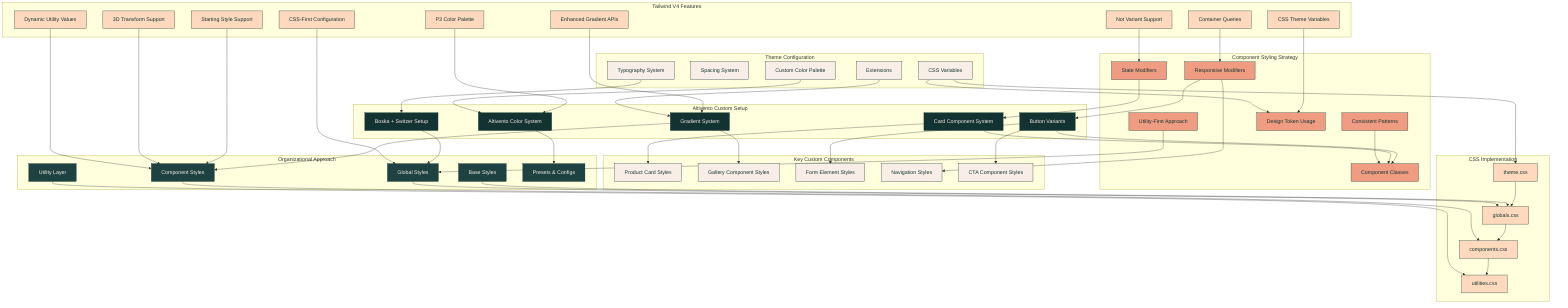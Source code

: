 flowchart TD
    subgraph "Theme Configuration"
        ThemeColors[Custom Color Palette]
        ThemeSpacing[Spacing System]
        ThemeFonts[Typography System]
        ThemeExtensions[Extensions]
        DesignTokens[CSS Variables]
    end
    
    subgraph "Tailwind V4 Features"
        CSSFirst[CSS-First Configuration]
        NativeVariables[CSS Theme Variables]
        DynamicUtilities[Dynamic Utility Values]
        P3Colors[P3 Color Palette]
        ContainerQueries[Container Queries]
        Transform3D[3D Transform Support]
        GradientAPI[Enhanced Gradient APIs]
        StartingStyle[Starting Style Support]
        NotVariant[Not Variant Support]
    end
    
    subgraph "Component Styling Strategy"
        UtilityFirst[Utility-First Approach]
        ConsistentPatterns[Consistent Patterns]
        ComponentClasses[Component Classes]
        ResponsiveModifiers[Responsive Modifiers]
        StateModifiers[State Modifiers]
        TokenUsage[Design Token Usage]
    end
    
    subgraph "Organizational Approach"
        GlobalStyles[Global Styles]
        BaseStyles[Base Styles]
        ComponentStyles[Component Styles]
        UtilityLayer[Utility Layer]
        PresetConfigs[Presets & Configs]
    end
    
    subgraph "Altivento Custom Setup"
        CustomColors[Altivento Color System]
        FontImplementation[Boska + Switzer Setup]
        GradientSystem[Gradient System]
        CardSystem[Card Component System]
        ButtonSystem[Button Variants]
    end
    
    %% Configuration Relationships
    ThemeColors --> CustomColors
    ThemeFonts --> FontImplementation
    DesignTokens --> TokenUsage
    ThemeExtensions --> GradientSystem
    
    %% V4 Feature Usage
    CSSFirst --> GlobalStyles
    NativeVariables --> TokenUsage
    DynamicUtilities --> ComponentStyles
    P3Colors --> CustomColors
    ContainerQueries --> ResponsiveModifiers
    Transform3D --> ComponentStyles
    GradientAPI --> GradientSystem
    StartingStyle --> ComponentStyles
    NotVariant --> StateModifiers
    
    %% Styling Strategy Implementation
    UtilityFirst --> GlobalStyles
    ConsistentPatterns --> ComponentClasses
    ResponsiveModifiers --> ButtonSystem
    StateModifiers --> CardSystem
    
    %% Custom Implementation Details
    CustomColors --> PresetConfigs
    FontImplementation --> GlobalStyles
    GradientSystem --> ComponentStyles
    CardSystem --> ComponentClasses
    ButtonSystem --> ComponentClasses
    
    %% Key Custom Implementations
    subgraph "Key Custom Components"
        ProductCardStyles[Product Card Styles]
        GalleryStyles[Gallery Component Styles]
        FormStyles[Form Element Styles]
        NavigationStyles[Navigation Styles]
        CallToActionStyles[CTA Component Styles]
    end
    
    CardSystem --> ProductCardStyles
    GradientSystem --> GalleryStyles
    ButtonSystem --> FormStyles
    ButtonSystem --> CallToActionStyles
    ResponsiveModifiers --> NavigationStyles
    
    %% CSS Import Structure
    subgraph "CSS Implementation"
        MainCSS["globals.css"]
        ComponentCSS["components.css"]
        UtilitiesCSS["utilities.css"]
        ThemeCSS["theme.css"]
    end
    
    GlobalStyles --> MainCSS
    BaseStyles --> MainCSS
    ComponentStyles --> ComponentCSS
    UtilityLayer --> UtilitiesCSS
    DesignTokens --> ThemeCSS
    
    MainCSS --> ComponentCSS
    ThemeCSS --> MainCSS
    ComponentCSS --> UtilitiesCSS
    
    %% Styling
    classDef themeConfig fill:#F9EEE7,stroke:#123332,color:#123332;
    classDef v4Features fill:#FFD9BE,stroke:#123332,color:#123332;
    classDef stylingStrategy fill:#EF9C82,stroke:#123332,color:#123332;
    classDef orgApproach fill:#1D4241,stroke:#123332,color:#F9EEE7;
    classDef customSetup fill:#123332,stroke:#123332,color:#F9EEE7;
    classDef keyComponents fill:#F9EEE7,stroke:#123332,color:#123332;
    classDef cssImpl fill:#FFD9BE,stroke:#123332,color:#123332;
    
    class ThemeColors,ThemeSpacing,ThemeFonts,ThemeExtensions,DesignTokens themeConfig;
    class CSSFirst,NativeVariables,DynamicUtilities,P3Colors,ContainerQueries,Transform3D,GradientAPI,StartingStyle,NotVariant v4Features;
    class UtilityFirst,ConsistentPatterns,ComponentClasses,ResponsiveModifiers,StateModifiers,TokenUsage stylingStrategy;
    class GlobalStyles,BaseStyles,ComponentStyles,UtilityLayer,PresetConfigs orgApproach;
    class CustomColors,FontImplementation,GradientSystem,CardSystem,ButtonSystem customSetup;
    class ProductCardStyles,GalleryStyles,FormStyles,NavigationStyles,CallToActionStyles keyComponents;
    class MainCSS,ComponentCSS,UtilitiesCSS,ThemeCSS cssImpl;